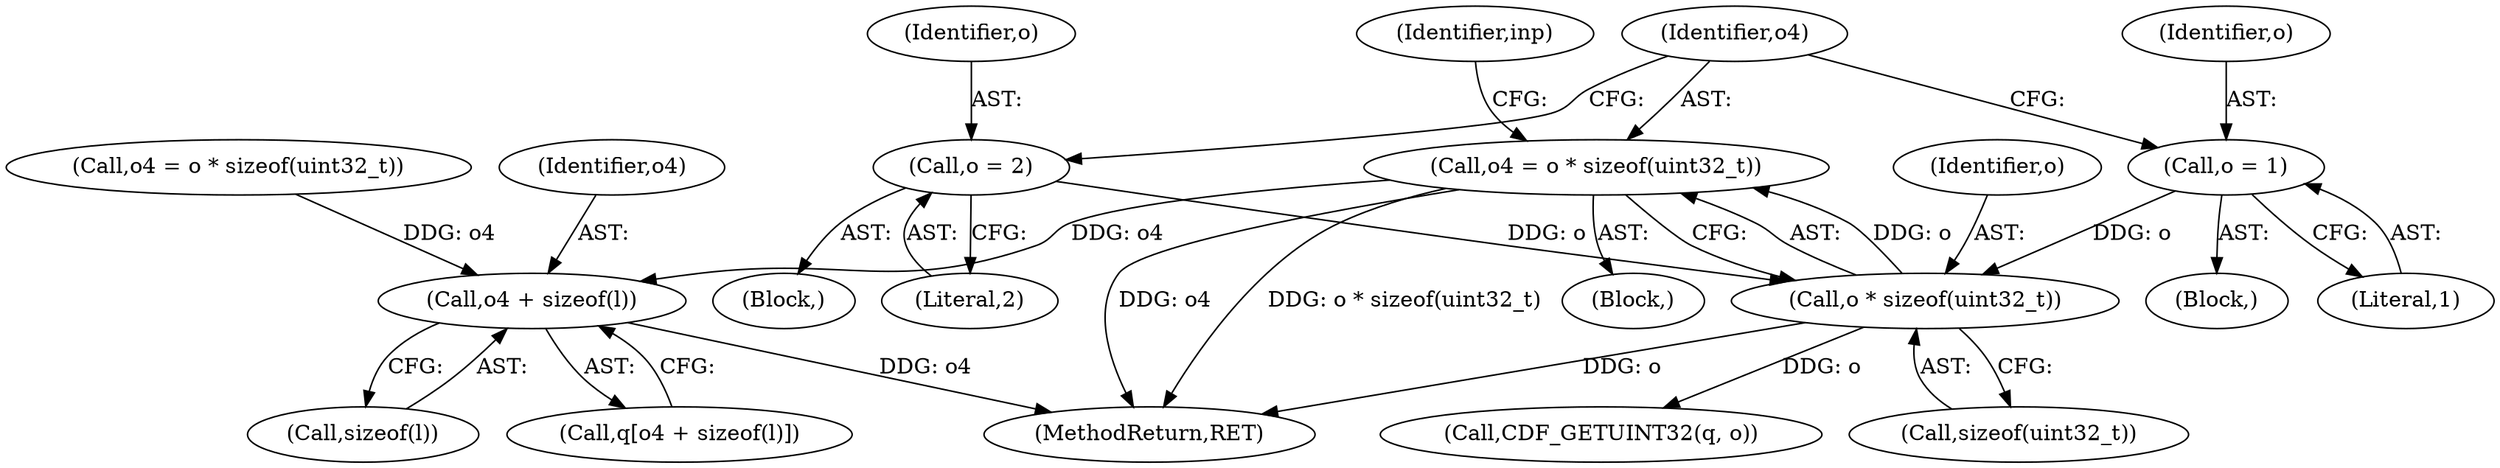 digraph "0_file_f97486ef5dc3e8735440edc4fc8808c63e1a3ef0@API" {
"1000374" [label="(Call,o4 = o * sizeof(uint32_t))"];
"1000376" [label="(Call,o * sizeof(uint32_t))"];
"1000363" [label="(Call,o = 2)"];
"1000371" [label="(Call,o = 1)"];
"1000742" [label="(Call,o4 + sizeof(l))"];
"1000376" [label="(Call,o * sizeof(uint32_t))"];
"1000715" [label="(Call,CDF_GETUINT32(q, o))"];
"1000372" [label="(Identifier,o)"];
"1000740" [label="(Call,q[o4 + sizeof(l)])"];
"1000258" [label="(Block,)"];
"1000349" [label="(Block,)"];
"1000374" [label="(Call,o4 = o * sizeof(uint32_t))"];
"1000373" [label="(Literal,1)"];
"1000365" [label="(Literal,2)"];
"1000371" [label="(Call,o = 1)"];
"1000377" [label="(Identifier,o)"];
"1000378" [label="(Call,sizeof(uint32_t))"];
"1000853" [label="(MethodReturn,RET)"];
"1000781" [label="(Call,o4 = o * sizeof(uint32_t))"];
"1000364" [label="(Identifier,o)"];
"1000363" [label="(Call,o = 2)"];
"1000742" [label="(Call,o4 + sizeof(l))"];
"1000367" [label="(Block,)"];
"1000744" [label="(Call,sizeof(l))"];
"1000384" [label="(Identifier,inp)"];
"1000743" [label="(Identifier,o4)"];
"1000375" [label="(Identifier,o4)"];
"1000374" -> "1000258"  [label="AST: "];
"1000374" -> "1000376"  [label="CFG: "];
"1000375" -> "1000374"  [label="AST: "];
"1000376" -> "1000374"  [label="AST: "];
"1000384" -> "1000374"  [label="CFG: "];
"1000374" -> "1000853"  [label="DDG: o * sizeof(uint32_t)"];
"1000374" -> "1000853"  [label="DDG: o4"];
"1000376" -> "1000374"  [label="DDG: o"];
"1000374" -> "1000742"  [label="DDG: o4"];
"1000376" -> "1000378"  [label="CFG: "];
"1000377" -> "1000376"  [label="AST: "];
"1000378" -> "1000376"  [label="AST: "];
"1000376" -> "1000853"  [label="DDG: o"];
"1000363" -> "1000376"  [label="DDG: o"];
"1000371" -> "1000376"  [label="DDG: o"];
"1000376" -> "1000715"  [label="DDG: o"];
"1000363" -> "1000349"  [label="AST: "];
"1000363" -> "1000365"  [label="CFG: "];
"1000364" -> "1000363"  [label="AST: "];
"1000365" -> "1000363"  [label="AST: "];
"1000375" -> "1000363"  [label="CFG: "];
"1000371" -> "1000367"  [label="AST: "];
"1000371" -> "1000373"  [label="CFG: "];
"1000372" -> "1000371"  [label="AST: "];
"1000373" -> "1000371"  [label="AST: "];
"1000375" -> "1000371"  [label="CFG: "];
"1000742" -> "1000740"  [label="AST: "];
"1000742" -> "1000744"  [label="CFG: "];
"1000743" -> "1000742"  [label="AST: "];
"1000744" -> "1000742"  [label="AST: "];
"1000740" -> "1000742"  [label="CFG: "];
"1000742" -> "1000853"  [label="DDG: o4"];
"1000781" -> "1000742"  [label="DDG: o4"];
}
